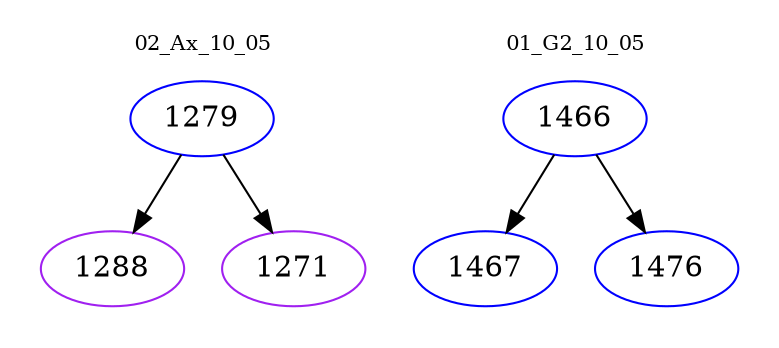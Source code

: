 digraph{
subgraph cluster_0 {
color = white
label = "02_Ax_10_05";
fontsize=10;
T0_1279 [label="1279", color="blue"]
T0_1279 -> T0_1288 [color="black"]
T0_1288 [label="1288", color="purple"]
T0_1279 -> T0_1271 [color="black"]
T0_1271 [label="1271", color="purple"]
}
subgraph cluster_1 {
color = white
label = "01_G2_10_05";
fontsize=10;
T1_1466 [label="1466", color="blue"]
T1_1466 -> T1_1467 [color="black"]
T1_1467 [label="1467", color="blue"]
T1_1466 -> T1_1476 [color="black"]
T1_1476 [label="1476", color="blue"]
}
}
